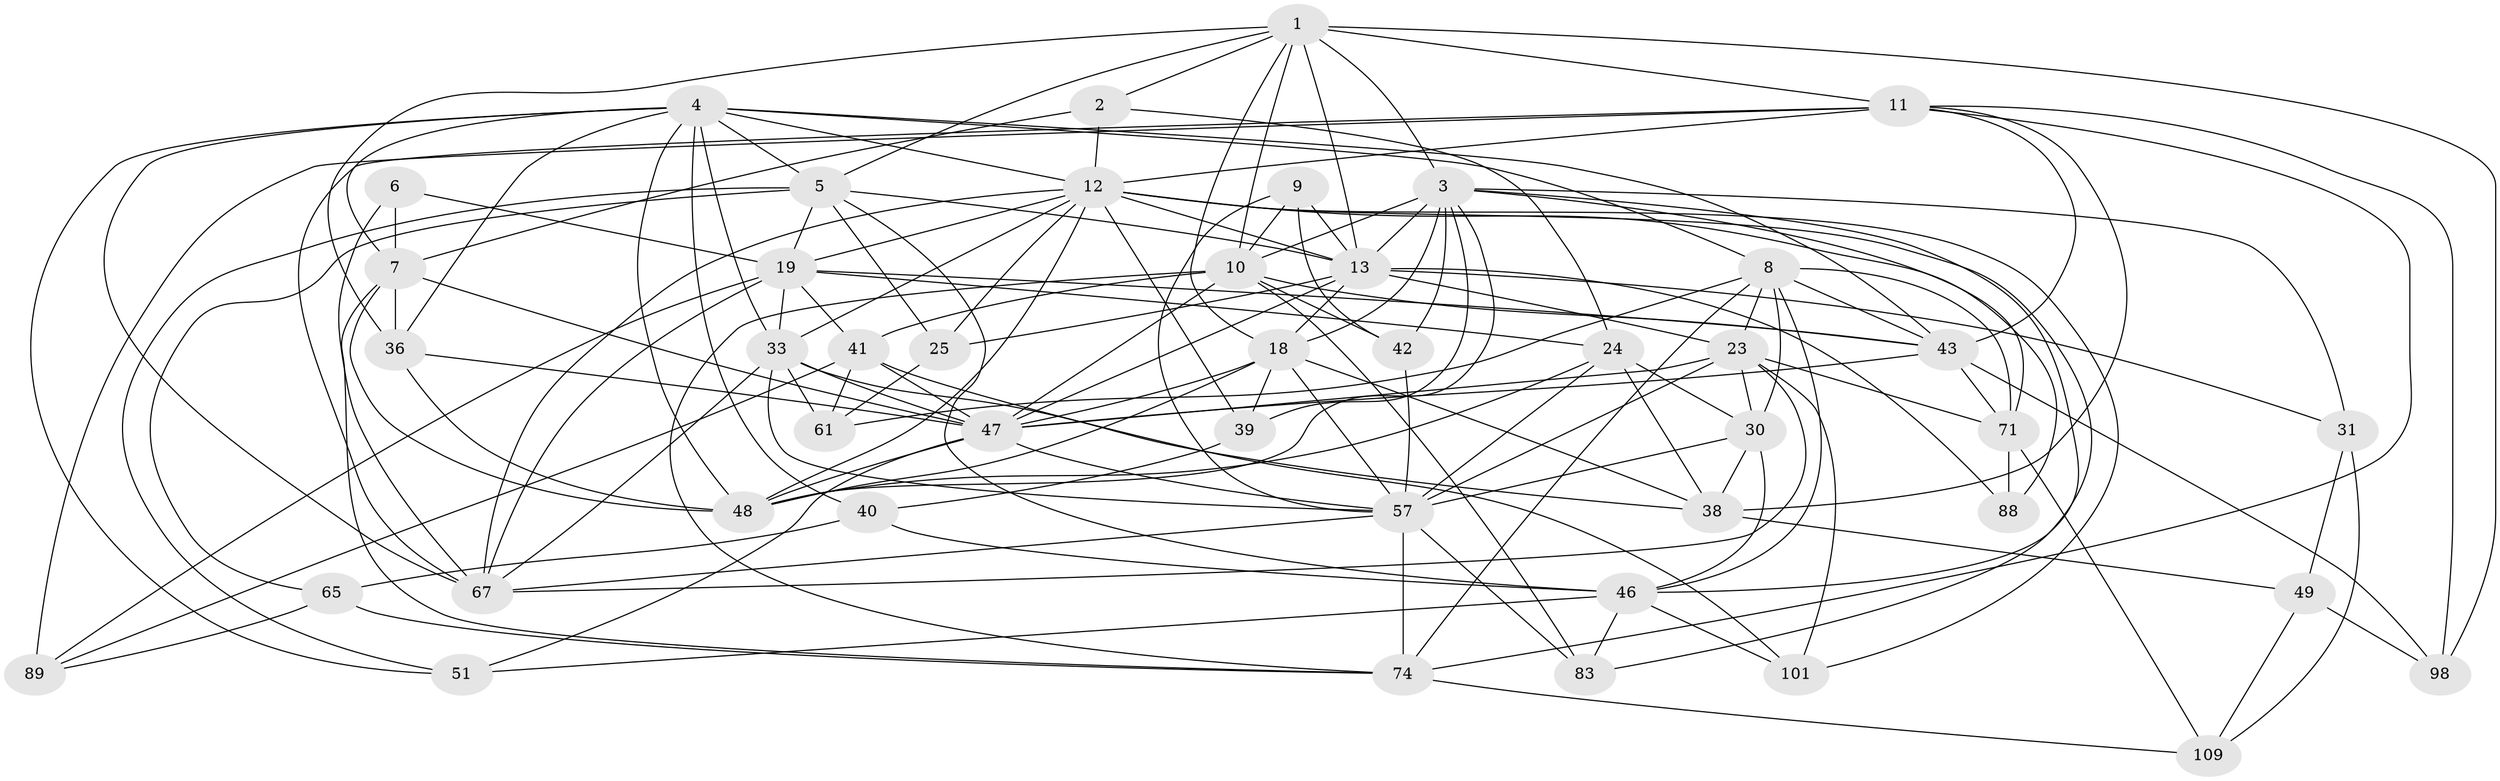 // original degree distribution, {4: 1.0}
// Generated by graph-tools (version 1.1) at 2025/20/03/04/25 18:20:33]
// undirected, 45 vertices, 147 edges
graph export_dot {
graph [start="1"]
  node [color=gray90,style=filled];
  1 [super="+21+87"];
  2;
  3 [super="+22+15+70+81"];
  4 [super="+111+26+20"];
  5 [super="+35"];
  6;
  7 [super="+103+54"];
  8 [super="+72"];
  9;
  10 [super="+32+16"];
  11 [super="+29"];
  12 [super="+28+14+66"];
  13 [super="+34+17"];
  18 [super="+62+53"];
  19 [super="+27+100"];
  23 [super="+58"];
  24 [super="+110"];
  25;
  30 [super="+50"];
  31;
  33 [super="+44"];
  36 [super="+64"];
  38 [super="+59"];
  39;
  40;
  41 [super="+79"];
  42;
  43 [super="+102+77"];
  46 [super="+56"];
  47 [super="+60+85+63"];
  48 [super="+75"];
  49;
  51;
  57 [super="+82+112+105+92"];
  61;
  65;
  67 [super="+69+86"];
  71 [super="+107"];
  74 [super="+80"];
  83;
  88;
  89;
  98;
  101;
  109;
  1 -- 2;
  1 -- 11;
  1 -- 5;
  1 -- 3 [weight=2];
  1 -- 98;
  1 -- 10;
  1 -- 36;
  1 -- 18;
  1 -- 13;
  2 -- 24;
  2 -- 12;
  2 -- 7;
  3 -- 10;
  3 -- 31;
  3 -- 71;
  3 -- 39;
  3 -- 18 [weight=2];
  3 -- 13;
  3 -- 48;
  3 -- 42;
  3 -- 46;
  4 -- 48;
  4 -- 33;
  4 -- 36;
  4 -- 67;
  4 -- 51;
  4 -- 7;
  4 -- 43 [weight=2];
  4 -- 12;
  4 -- 5;
  4 -- 8;
  4 -- 40;
  5 -- 51;
  5 -- 65;
  5 -- 19;
  5 -- 25;
  5 -- 13;
  5 -- 46;
  6 -- 7;
  6 -- 67;
  6 -- 19 [weight=2];
  7 -- 47;
  7 -- 36 [weight=2];
  7 -- 74;
  7 -- 48;
  8 -- 61;
  8 -- 23;
  8 -- 74;
  8 -- 43;
  8 -- 30;
  8 -- 71;
  8 -- 46;
  9 -- 42;
  9 -- 57;
  9 -- 10;
  9 -- 13;
  10 -- 42;
  10 -- 74;
  10 -- 83;
  10 -- 41;
  10 -- 47;
  10 -- 43 [weight=2];
  11 -- 74;
  11 -- 12;
  11 -- 89;
  11 -- 98;
  11 -- 67;
  11 -- 38;
  11 -- 43;
  12 -- 25;
  12 -- 67;
  12 -- 101;
  12 -- 88 [weight=2];
  12 -- 48;
  12 -- 33;
  12 -- 83;
  12 -- 39;
  12 -- 13;
  12 -- 19;
  13 -- 88;
  13 -- 25;
  13 -- 18 [weight=2];
  13 -- 23;
  13 -- 31;
  13 -- 47;
  18 -- 39;
  18 -- 57;
  18 -- 47;
  18 -- 38;
  18 -- 48;
  19 -- 89;
  19 -- 33;
  19 -- 67;
  19 -- 24;
  19 -- 41;
  19 -- 43;
  23 -- 67;
  23 -- 101;
  23 -- 30;
  23 -- 57;
  23 -- 47;
  23 -- 71;
  24 -- 48;
  24 -- 38;
  24 -- 30;
  24 -- 57;
  25 -- 61;
  30 -- 38;
  30 -- 46;
  30 -- 57;
  31 -- 109;
  31 -- 49;
  33 -- 67;
  33 -- 38;
  33 -- 61;
  33 -- 57;
  33 -- 47;
  36 -- 47;
  36 -- 48;
  38 -- 49;
  39 -- 40;
  40 -- 65;
  40 -- 46;
  41 -- 89;
  41 -- 61;
  41 -- 101;
  41 -- 47;
  42 -- 57;
  43 -- 71;
  43 -- 47;
  43 -- 98;
  46 -- 51;
  46 -- 83;
  46 -- 101;
  47 -- 57;
  47 -- 48;
  47 -- 51;
  49 -- 109;
  49 -- 98;
  57 -- 83;
  57 -- 67;
  57 -- 74 [weight=2];
  65 -- 89;
  65 -- 74;
  71 -- 109;
  71 -- 88;
  74 -- 109;
}

